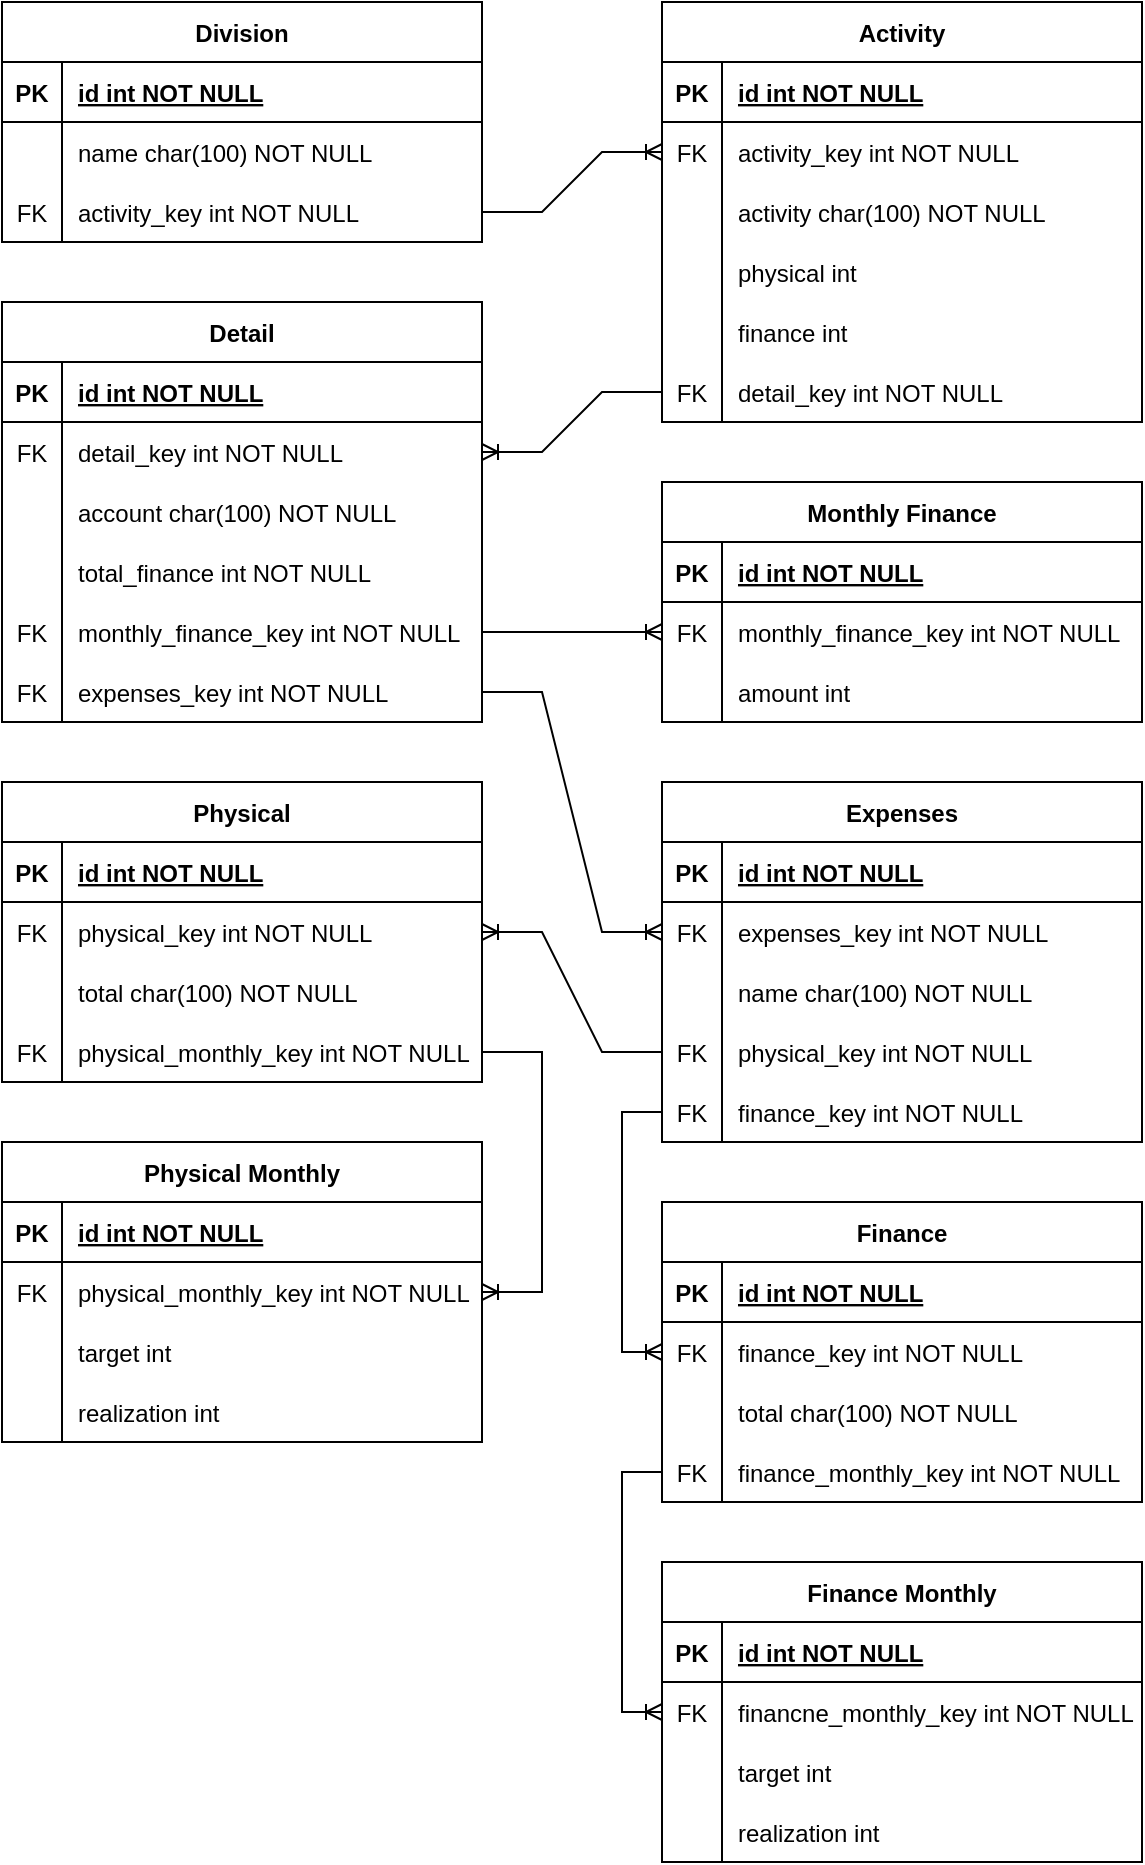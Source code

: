 <mxfile version="17.4.6" type="device"><diagram id="R2lEEEUBdFMjLlhIrx00" name="Page-1"><mxGraphModel dx="1278" dy="579" grid="1" gridSize="10" guides="1" tooltips="1" connect="1" arrows="1" fold="1" page="1" pageScale="1" pageWidth="850" pageHeight="1100" math="0" shadow="0" extFonts="Permanent Marker^https://fonts.googleapis.com/css?family=Permanent+Marker"><root><mxCell id="0"/><mxCell id="1" parent="0"/><mxCell id="C-vyLk0tnHw3VtMMgP7b-23" value="Division" style="shape=table;startSize=30;container=1;collapsible=1;childLayout=tableLayout;fixedRows=1;rowLines=0;fontStyle=1;align=center;resizeLast=1;" parent="1" vertex="1"><mxGeometry x="30" y="30" width="240" height="120" as="geometry"/></mxCell><mxCell id="C-vyLk0tnHw3VtMMgP7b-24" value="" style="shape=partialRectangle;collapsible=0;dropTarget=0;pointerEvents=0;fillColor=none;points=[[0,0.5],[1,0.5]];portConstraint=eastwest;top=0;left=0;right=0;bottom=1;" parent="C-vyLk0tnHw3VtMMgP7b-23" vertex="1"><mxGeometry y="30" width="240" height="30" as="geometry"/></mxCell><mxCell id="C-vyLk0tnHw3VtMMgP7b-25" value="PK" style="shape=partialRectangle;overflow=hidden;connectable=0;fillColor=none;top=0;left=0;bottom=0;right=0;fontStyle=1;" parent="C-vyLk0tnHw3VtMMgP7b-24" vertex="1"><mxGeometry width="30" height="30" as="geometry"><mxRectangle width="30" height="30" as="alternateBounds"/></mxGeometry></mxCell><mxCell id="C-vyLk0tnHw3VtMMgP7b-26" value="id int NOT NULL " style="shape=partialRectangle;overflow=hidden;connectable=0;fillColor=none;top=0;left=0;bottom=0;right=0;align=left;spacingLeft=6;fontStyle=5;" parent="C-vyLk0tnHw3VtMMgP7b-24" vertex="1"><mxGeometry x="30" width="210" height="30" as="geometry"><mxRectangle width="210" height="30" as="alternateBounds"/></mxGeometry></mxCell><mxCell id="C-vyLk0tnHw3VtMMgP7b-27" value="" style="shape=partialRectangle;collapsible=0;dropTarget=0;pointerEvents=0;fillColor=none;points=[[0,0.5],[1,0.5]];portConstraint=eastwest;top=0;left=0;right=0;bottom=0;" parent="C-vyLk0tnHw3VtMMgP7b-23" vertex="1"><mxGeometry y="60" width="240" height="30" as="geometry"/></mxCell><mxCell id="C-vyLk0tnHw3VtMMgP7b-28" value="" style="shape=partialRectangle;overflow=hidden;connectable=0;fillColor=none;top=0;left=0;bottom=0;right=0;" parent="C-vyLk0tnHw3VtMMgP7b-27" vertex="1"><mxGeometry width="30" height="30" as="geometry"><mxRectangle width="30" height="30" as="alternateBounds"/></mxGeometry></mxCell><mxCell id="C-vyLk0tnHw3VtMMgP7b-29" value="name char(100) NOT NULL" style="shape=partialRectangle;overflow=hidden;connectable=0;fillColor=none;top=0;left=0;bottom=0;right=0;align=left;spacingLeft=6;" parent="C-vyLk0tnHw3VtMMgP7b-27" vertex="1"><mxGeometry x="30" width="210" height="30" as="geometry"><mxRectangle width="210" height="30" as="alternateBounds"/></mxGeometry></mxCell><mxCell id="6gtbNbBYNNV3YFf3MEAU-5" value="" style="shape=tableRow;horizontal=0;startSize=0;swimlaneHead=0;swimlaneBody=0;fillColor=none;collapsible=0;dropTarget=0;points=[[0,0.5],[1,0.5]];portConstraint=eastwest;top=0;left=0;right=0;bottom=0;" parent="C-vyLk0tnHw3VtMMgP7b-23" vertex="1"><mxGeometry y="90" width="240" height="30" as="geometry"/></mxCell><mxCell id="6gtbNbBYNNV3YFf3MEAU-6" value="FK" style="shape=partialRectangle;connectable=0;fillColor=none;top=0;left=0;bottom=0;right=0;editable=1;overflow=hidden;" parent="6gtbNbBYNNV3YFf3MEAU-5" vertex="1"><mxGeometry width="30" height="30" as="geometry"><mxRectangle width="30" height="30" as="alternateBounds"/></mxGeometry></mxCell><mxCell id="6gtbNbBYNNV3YFf3MEAU-7" value="activity_key int NOT NULL" style="shape=partialRectangle;connectable=0;fillColor=none;top=0;left=0;bottom=0;right=0;align=left;spacingLeft=6;overflow=hidden;" parent="6gtbNbBYNNV3YFf3MEAU-5" vertex="1"><mxGeometry x="30" width="210" height="30" as="geometry"><mxRectangle width="210" height="30" as="alternateBounds"/></mxGeometry></mxCell><mxCell id="6gtbNbBYNNV3YFf3MEAU-12" value="Activity" style="shape=table;startSize=30;container=1;collapsible=1;childLayout=tableLayout;fixedRows=1;rowLines=0;fontStyle=1;align=center;resizeLast=1;" parent="1" vertex="1"><mxGeometry x="360" y="30" width="240" height="210" as="geometry"/></mxCell><mxCell id="6gtbNbBYNNV3YFf3MEAU-13" value="" style="shape=partialRectangle;collapsible=0;dropTarget=0;pointerEvents=0;fillColor=none;points=[[0,0.5],[1,0.5]];portConstraint=eastwest;top=0;left=0;right=0;bottom=1;" parent="6gtbNbBYNNV3YFf3MEAU-12" vertex="1"><mxGeometry y="30" width="240" height="30" as="geometry"/></mxCell><mxCell id="6gtbNbBYNNV3YFf3MEAU-14" value="PK" style="shape=partialRectangle;overflow=hidden;connectable=0;fillColor=none;top=0;left=0;bottom=0;right=0;fontStyle=1;" parent="6gtbNbBYNNV3YFf3MEAU-13" vertex="1"><mxGeometry width="30" height="30" as="geometry"><mxRectangle width="30" height="30" as="alternateBounds"/></mxGeometry></mxCell><mxCell id="6gtbNbBYNNV3YFf3MEAU-15" value="id int NOT NULL " style="shape=partialRectangle;overflow=hidden;connectable=0;fillColor=none;top=0;left=0;bottom=0;right=0;align=left;spacingLeft=6;fontStyle=5;" parent="6gtbNbBYNNV3YFf3MEAU-13" vertex="1"><mxGeometry x="30" width="210" height="30" as="geometry"><mxRectangle width="210" height="30" as="alternateBounds"/></mxGeometry></mxCell><mxCell id="6gtbNbBYNNV3YFf3MEAU-19" value="" style="shape=tableRow;horizontal=0;startSize=0;swimlaneHead=0;swimlaneBody=0;fillColor=none;collapsible=0;dropTarget=0;points=[[0,0.5],[1,0.5]];portConstraint=eastwest;top=0;left=0;right=0;bottom=0;" parent="6gtbNbBYNNV3YFf3MEAU-12" vertex="1"><mxGeometry y="60" width="240" height="30" as="geometry"/></mxCell><mxCell id="6gtbNbBYNNV3YFf3MEAU-20" value="FK" style="shape=partialRectangle;connectable=0;fillColor=none;top=0;left=0;bottom=0;right=0;editable=1;overflow=hidden;" parent="6gtbNbBYNNV3YFf3MEAU-19" vertex="1"><mxGeometry width="30" height="30" as="geometry"><mxRectangle width="30" height="30" as="alternateBounds"/></mxGeometry></mxCell><mxCell id="6gtbNbBYNNV3YFf3MEAU-21" value="activity_key int NOT NULL" style="shape=partialRectangle;connectable=0;fillColor=none;top=0;left=0;bottom=0;right=0;align=left;spacingLeft=6;overflow=hidden;" parent="6gtbNbBYNNV3YFf3MEAU-19" vertex="1"><mxGeometry x="30" width="210" height="30" as="geometry"><mxRectangle width="210" height="30" as="alternateBounds"/></mxGeometry></mxCell><mxCell id="6gtbNbBYNNV3YFf3MEAU-16" value="" style="shape=partialRectangle;collapsible=0;dropTarget=0;pointerEvents=0;fillColor=none;points=[[0,0.5],[1,0.5]];portConstraint=eastwest;top=0;left=0;right=0;bottom=0;" parent="6gtbNbBYNNV3YFf3MEAU-12" vertex="1"><mxGeometry y="90" width="240" height="30" as="geometry"/></mxCell><mxCell id="6gtbNbBYNNV3YFf3MEAU-17" value="" style="shape=partialRectangle;overflow=hidden;connectable=0;fillColor=none;top=0;left=0;bottom=0;right=0;" parent="6gtbNbBYNNV3YFf3MEAU-16" vertex="1"><mxGeometry width="30" height="30" as="geometry"><mxRectangle width="30" height="30" as="alternateBounds"/></mxGeometry></mxCell><mxCell id="6gtbNbBYNNV3YFf3MEAU-18" value="activity char(100) NOT NULL" style="shape=partialRectangle;overflow=hidden;connectable=0;fillColor=none;top=0;left=0;bottom=0;right=0;align=left;spacingLeft=6;" parent="6gtbNbBYNNV3YFf3MEAU-16" vertex="1"><mxGeometry x="30" width="210" height="30" as="geometry"><mxRectangle width="210" height="30" as="alternateBounds"/></mxGeometry></mxCell><mxCell id="6gtbNbBYNNV3YFf3MEAU-24" value="" style="shape=tableRow;horizontal=0;startSize=0;swimlaneHead=0;swimlaneBody=0;fillColor=none;collapsible=0;dropTarget=0;points=[[0,0.5],[1,0.5]];portConstraint=eastwest;top=0;left=0;right=0;bottom=0;" parent="6gtbNbBYNNV3YFf3MEAU-12" vertex="1"><mxGeometry y="120" width="240" height="30" as="geometry"/></mxCell><mxCell id="6gtbNbBYNNV3YFf3MEAU-25" value="" style="shape=partialRectangle;connectable=0;fillColor=none;top=0;left=0;bottom=0;right=0;editable=1;overflow=hidden;" parent="6gtbNbBYNNV3YFf3MEAU-24" vertex="1"><mxGeometry width="30" height="30" as="geometry"><mxRectangle width="30" height="30" as="alternateBounds"/></mxGeometry></mxCell><mxCell id="6gtbNbBYNNV3YFf3MEAU-26" value="physical int" style="shape=partialRectangle;connectable=0;fillColor=none;top=0;left=0;bottom=0;right=0;align=left;spacingLeft=6;overflow=hidden;" parent="6gtbNbBYNNV3YFf3MEAU-24" vertex="1"><mxGeometry x="30" width="210" height="30" as="geometry"><mxRectangle width="210" height="30" as="alternateBounds"/></mxGeometry></mxCell><mxCell id="6gtbNbBYNNV3YFf3MEAU-27" value="" style="shape=tableRow;horizontal=0;startSize=0;swimlaneHead=0;swimlaneBody=0;fillColor=none;collapsible=0;dropTarget=0;points=[[0,0.5],[1,0.5]];portConstraint=eastwest;top=0;left=0;right=0;bottom=0;" parent="6gtbNbBYNNV3YFf3MEAU-12" vertex="1"><mxGeometry y="150" width="240" height="30" as="geometry"/></mxCell><mxCell id="6gtbNbBYNNV3YFf3MEAU-28" value="" style="shape=partialRectangle;connectable=0;fillColor=none;top=0;left=0;bottom=0;right=0;editable=1;overflow=hidden;" parent="6gtbNbBYNNV3YFf3MEAU-27" vertex="1"><mxGeometry width="30" height="30" as="geometry"><mxRectangle width="30" height="30" as="alternateBounds"/></mxGeometry></mxCell><mxCell id="6gtbNbBYNNV3YFf3MEAU-29" value="finance int" style="shape=partialRectangle;connectable=0;fillColor=none;top=0;left=0;bottom=0;right=0;align=left;spacingLeft=6;overflow=hidden;" parent="6gtbNbBYNNV3YFf3MEAU-27" vertex="1"><mxGeometry x="30" width="210" height="30" as="geometry"><mxRectangle width="210" height="30" as="alternateBounds"/></mxGeometry></mxCell><mxCell id="6gtbNbBYNNV3YFf3MEAU-31" value="" style="shape=tableRow;horizontal=0;startSize=0;swimlaneHead=0;swimlaneBody=0;fillColor=none;collapsible=0;dropTarget=0;points=[[0,0.5],[1,0.5]];portConstraint=eastwest;top=0;left=0;right=0;bottom=0;" parent="6gtbNbBYNNV3YFf3MEAU-12" vertex="1"><mxGeometry y="180" width="240" height="30" as="geometry"/></mxCell><mxCell id="6gtbNbBYNNV3YFf3MEAU-32" value="FK" style="shape=partialRectangle;connectable=0;fillColor=none;top=0;left=0;bottom=0;right=0;editable=1;overflow=hidden;" parent="6gtbNbBYNNV3YFf3MEAU-31" vertex="1"><mxGeometry width="30" height="30" as="geometry"><mxRectangle width="30" height="30" as="alternateBounds"/></mxGeometry></mxCell><mxCell id="6gtbNbBYNNV3YFf3MEAU-33" value="detail_key int NOT NULL" style="shape=partialRectangle;connectable=0;fillColor=none;top=0;left=0;bottom=0;right=0;align=left;spacingLeft=6;overflow=hidden;" parent="6gtbNbBYNNV3YFf3MEAU-31" vertex="1"><mxGeometry x="30" width="210" height="30" as="geometry"><mxRectangle width="210" height="30" as="alternateBounds"/></mxGeometry></mxCell><mxCell id="6gtbNbBYNNV3YFf3MEAU-35" value="" style="edgeStyle=entityRelationEdgeStyle;fontSize=12;html=1;endArrow=ERoneToMany;rounded=0;exitX=1;exitY=0.5;exitDx=0;exitDy=0;entryX=0;entryY=0.5;entryDx=0;entryDy=0;" parent="1" source="6gtbNbBYNNV3YFf3MEAU-5" target="6gtbNbBYNNV3YFf3MEAU-19" edge="1"><mxGeometry width="100" height="100" relative="1" as="geometry"><mxPoint x="230" y="340" as="sourcePoint"/><mxPoint x="330" y="240" as="targetPoint"/></mxGeometry></mxCell><mxCell id="6gtbNbBYNNV3YFf3MEAU-36" value="Detail" style="shape=table;startSize=30;container=1;collapsible=1;childLayout=tableLayout;fixedRows=1;rowLines=0;fontStyle=1;align=center;resizeLast=1;" parent="1" vertex="1"><mxGeometry x="30" y="180" width="240" height="210" as="geometry"/></mxCell><mxCell id="6gtbNbBYNNV3YFf3MEAU-37" value="" style="shape=partialRectangle;collapsible=0;dropTarget=0;pointerEvents=0;fillColor=none;points=[[0,0.5],[1,0.5]];portConstraint=eastwest;top=0;left=0;right=0;bottom=1;" parent="6gtbNbBYNNV3YFf3MEAU-36" vertex="1"><mxGeometry y="30" width="240" height="30" as="geometry"/></mxCell><mxCell id="6gtbNbBYNNV3YFf3MEAU-38" value="PK" style="shape=partialRectangle;overflow=hidden;connectable=0;fillColor=none;top=0;left=0;bottom=0;right=0;fontStyle=1;" parent="6gtbNbBYNNV3YFf3MEAU-37" vertex="1"><mxGeometry width="30" height="30" as="geometry"><mxRectangle width="30" height="30" as="alternateBounds"/></mxGeometry></mxCell><mxCell id="6gtbNbBYNNV3YFf3MEAU-39" value="id int NOT NULL " style="shape=partialRectangle;overflow=hidden;connectable=0;fillColor=none;top=0;left=0;bottom=0;right=0;align=left;spacingLeft=6;fontStyle=5;" parent="6gtbNbBYNNV3YFf3MEAU-37" vertex="1"><mxGeometry x="30" width="210" height="30" as="geometry"><mxRectangle width="210" height="30" as="alternateBounds"/></mxGeometry></mxCell><mxCell id="6gtbNbBYNNV3YFf3MEAU-40" value="" style="shape=tableRow;horizontal=0;startSize=0;swimlaneHead=0;swimlaneBody=0;fillColor=none;collapsible=0;dropTarget=0;points=[[0,0.5],[1,0.5]];portConstraint=eastwest;top=0;left=0;right=0;bottom=0;" parent="6gtbNbBYNNV3YFf3MEAU-36" vertex="1"><mxGeometry y="60" width="240" height="30" as="geometry"/></mxCell><mxCell id="6gtbNbBYNNV3YFf3MEAU-41" value="FK" style="shape=partialRectangle;connectable=0;fillColor=none;top=0;left=0;bottom=0;right=0;editable=1;overflow=hidden;" parent="6gtbNbBYNNV3YFf3MEAU-40" vertex="1"><mxGeometry width="30" height="30" as="geometry"><mxRectangle width="30" height="30" as="alternateBounds"/></mxGeometry></mxCell><mxCell id="6gtbNbBYNNV3YFf3MEAU-42" value="detail_key int NOT NULL" style="shape=partialRectangle;connectable=0;fillColor=none;top=0;left=0;bottom=0;right=0;align=left;spacingLeft=6;overflow=hidden;" parent="6gtbNbBYNNV3YFf3MEAU-40" vertex="1"><mxGeometry x="30" width="210" height="30" as="geometry"><mxRectangle width="210" height="30" as="alternateBounds"/></mxGeometry></mxCell><mxCell id="6gtbNbBYNNV3YFf3MEAU-43" value="" style="shape=partialRectangle;collapsible=0;dropTarget=0;pointerEvents=0;fillColor=none;points=[[0,0.5],[1,0.5]];portConstraint=eastwest;top=0;left=0;right=0;bottom=0;" parent="6gtbNbBYNNV3YFf3MEAU-36" vertex="1"><mxGeometry y="90" width="240" height="30" as="geometry"/></mxCell><mxCell id="6gtbNbBYNNV3YFf3MEAU-44" value="" style="shape=partialRectangle;overflow=hidden;connectable=0;fillColor=none;top=0;left=0;bottom=0;right=0;" parent="6gtbNbBYNNV3YFf3MEAU-43" vertex="1"><mxGeometry width="30" height="30" as="geometry"><mxRectangle width="30" height="30" as="alternateBounds"/></mxGeometry></mxCell><mxCell id="6gtbNbBYNNV3YFf3MEAU-45" value="account char(100) NOT NULL" style="shape=partialRectangle;overflow=hidden;connectable=0;fillColor=none;top=0;left=0;bottom=0;right=0;align=left;spacingLeft=6;" parent="6gtbNbBYNNV3YFf3MEAU-43" vertex="1"><mxGeometry x="30" width="210" height="30" as="geometry"><mxRectangle width="210" height="30" as="alternateBounds"/></mxGeometry></mxCell><mxCell id="6gtbNbBYNNV3YFf3MEAU-46" value="" style="shape=tableRow;horizontal=0;startSize=0;swimlaneHead=0;swimlaneBody=0;fillColor=none;collapsible=0;dropTarget=0;points=[[0,0.5],[1,0.5]];portConstraint=eastwest;top=0;left=0;right=0;bottom=0;" parent="6gtbNbBYNNV3YFf3MEAU-36" vertex="1"><mxGeometry y="120" width="240" height="30" as="geometry"/></mxCell><mxCell id="6gtbNbBYNNV3YFf3MEAU-47" value="" style="shape=partialRectangle;connectable=0;fillColor=none;top=0;left=0;bottom=0;right=0;editable=1;overflow=hidden;" parent="6gtbNbBYNNV3YFf3MEAU-46" vertex="1"><mxGeometry width="30" height="30" as="geometry"><mxRectangle width="30" height="30" as="alternateBounds"/></mxGeometry></mxCell><mxCell id="6gtbNbBYNNV3YFf3MEAU-48" value="total_finance int NOT NULL" style="shape=partialRectangle;connectable=0;fillColor=none;top=0;left=0;bottom=0;right=0;align=left;spacingLeft=6;overflow=hidden;" parent="6gtbNbBYNNV3YFf3MEAU-46" vertex="1"><mxGeometry x="30" width="210" height="30" as="geometry"><mxRectangle width="210" height="30" as="alternateBounds"/></mxGeometry></mxCell><mxCell id="6gtbNbBYNNV3YFf3MEAU-49" value="" style="shape=tableRow;horizontal=0;startSize=0;swimlaneHead=0;swimlaneBody=0;fillColor=none;collapsible=0;dropTarget=0;points=[[0,0.5],[1,0.5]];portConstraint=eastwest;top=0;left=0;right=0;bottom=0;" parent="6gtbNbBYNNV3YFf3MEAU-36" vertex="1"><mxGeometry y="150" width="240" height="30" as="geometry"/></mxCell><mxCell id="6gtbNbBYNNV3YFf3MEAU-50" value="FK" style="shape=partialRectangle;connectable=0;fillColor=none;top=0;left=0;bottom=0;right=0;editable=1;overflow=hidden;" parent="6gtbNbBYNNV3YFf3MEAU-49" vertex="1"><mxGeometry width="30" height="30" as="geometry"><mxRectangle width="30" height="30" as="alternateBounds"/></mxGeometry></mxCell><mxCell id="6gtbNbBYNNV3YFf3MEAU-51" value="monthly_finance_key int NOT NULL" style="shape=partialRectangle;connectable=0;fillColor=none;top=0;left=0;bottom=0;right=0;align=left;spacingLeft=6;overflow=hidden;" parent="6gtbNbBYNNV3YFf3MEAU-49" vertex="1"><mxGeometry x="30" width="210" height="30" as="geometry"><mxRectangle width="210" height="30" as="alternateBounds"/></mxGeometry></mxCell><mxCell id="6gtbNbBYNNV3YFf3MEAU-52" value="" style="shape=tableRow;horizontal=0;startSize=0;swimlaneHead=0;swimlaneBody=0;fillColor=none;collapsible=0;dropTarget=0;points=[[0,0.5],[1,0.5]];portConstraint=eastwest;top=0;left=0;right=0;bottom=0;" parent="6gtbNbBYNNV3YFf3MEAU-36" vertex="1"><mxGeometry y="180" width="240" height="30" as="geometry"/></mxCell><mxCell id="6gtbNbBYNNV3YFf3MEAU-53" value="FK" style="shape=partialRectangle;connectable=0;fillColor=none;top=0;left=0;bottom=0;right=0;editable=1;overflow=hidden;" parent="6gtbNbBYNNV3YFf3MEAU-52" vertex="1"><mxGeometry width="30" height="30" as="geometry"><mxRectangle width="30" height="30" as="alternateBounds"/></mxGeometry></mxCell><mxCell id="6gtbNbBYNNV3YFf3MEAU-54" value="expenses_key int NOT NULL" style="shape=partialRectangle;connectable=0;fillColor=none;top=0;left=0;bottom=0;right=0;align=left;spacingLeft=6;overflow=hidden;" parent="6gtbNbBYNNV3YFf3MEAU-52" vertex="1"><mxGeometry x="30" width="210" height="30" as="geometry"><mxRectangle width="210" height="30" as="alternateBounds"/></mxGeometry></mxCell><mxCell id="6gtbNbBYNNV3YFf3MEAU-56" value="" style="edgeStyle=entityRelationEdgeStyle;fontSize=12;html=1;endArrow=ERoneToMany;rounded=0;exitX=0;exitY=0.5;exitDx=0;exitDy=0;entryX=1;entryY=0.5;entryDx=0;entryDy=0;" parent="1" source="6gtbNbBYNNV3YFf3MEAU-31" target="6gtbNbBYNNV3YFf3MEAU-40" edge="1"><mxGeometry width="100" height="100" relative="1" as="geometry"><mxPoint x="400" y="410" as="sourcePoint"/><mxPoint x="500" y="310" as="targetPoint"/></mxGeometry></mxCell><mxCell id="6gtbNbBYNNV3YFf3MEAU-76" value="Monthly Finance" style="shape=table;startSize=30;container=1;collapsible=1;childLayout=tableLayout;fixedRows=1;rowLines=0;fontStyle=1;align=center;resizeLast=1;" parent="1" vertex="1"><mxGeometry x="360" y="270" width="240" height="120" as="geometry"/></mxCell><mxCell id="6gtbNbBYNNV3YFf3MEAU-77" value="" style="shape=partialRectangle;collapsible=0;dropTarget=0;pointerEvents=0;fillColor=none;points=[[0,0.5],[1,0.5]];portConstraint=eastwest;top=0;left=0;right=0;bottom=1;" parent="6gtbNbBYNNV3YFf3MEAU-76" vertex="1"><mxGeometry y="30" width="240" height="30" as="geometry"/></mxCell><mxCell id="6gtbNbBYNNV3YFf3MEAU-78" value="PK" style="shape=partialRectangle;overflow=hidden;connectable=0;fillColor=none;top=0;left=0;bottom=0;right=0;fontStyle=1;" parent="6gtbNbBYNNV3YFf3MEAU-77" vertex="1"><mxGeometry width="30" height="30" as="geometry"><mxRectangle width="30" height="30" as="alternateBounds"/></mxGeometry></mxCell><mxCell id="6gtbNbBYNNV3YFf3MEAU-79" value="id int NOT NULL " style="shape=partialRectangle;overflow=hidden;connectable=0;fillColor=none;top=0;left=0;bottom=0;right=0;align=left;spacingLeft=6;fontStyle=5;" parent="6gtbNbBYNNV3YFf3MEAU-77" vertex="1"><mxGeometry x="30" width="210" height="30" as="geometry"><mxRectangle width="210" height="30" as="alternateBounds"/></mxGeometry></mxCell><mxCell id="6gtbNbBYNNV3YFf3MEAU-83" value="" style="shape=tableRow;horizontal=0;startSize=0;swimlaneHead=0;swimlaneBody=0;fillColor=none;collapsible=0;dropTarget=0;points=[[0,0.5],[1,0.5]];portConstraint=eastwest;top=0;left=0;right=0;bottom=0;" parent="6gtbNbBYNNV3YFf3MEAU-76" vertex="1"><mxGeometry y="60" width="240" height="30" as="geometry"/></mxCell><mxCell id="6gtbNbBYNNV3YFf3MEAU-84" value="FK" style="shape=partialRectangle;connectable=0;fillColor=none;top=0;left=0;bottom=0;right=0;editable=1;overflow=hidden;" parent="6gtbNbBYNNV3YFf3MEAU-83" vertex="1"><mxGeometry width="30" height="30" as="geometry"><mxRectangle width="30" height="30" as="alternateBounds"/></mxGeometry></mxCell><mxCell id="6gtbNbBYNNV3YFf3MEAU-85" value="monthly_finance_key int NOT NULL" style="shape=partialRectangle;connectable=0;fillColor=none;top=0;left=0;bottom=0;right=0;align=left;spacingLeft=6;overflow=hidden;" parent="6gtbNbBYNNV3YFf3MEAU-83" vertex="1"><mxGeometry x="30" width="210" height="30" as="geometry"><mxRectangle width="210" height="30" as="alternateBounds"/></mxGeometry></mxCell><mxCell id="6gtbNbBYNNV3YFf3MEAU-80" value="" style="shape=partialRectangle;collapsible=0;dropTarget=0;pointerEvents=0;fillColor=none;points=[[0,0.5],[1,0.5]];portConstraint=eastwest;top=0;left=0;right=0;bottom=0;" parent="6gtbNbBYNNV3YFf3MEAU-76" vertex="1"><mxGeometry y="90" width="240" height="30" as="geometry"/></mxCell><mxCell id="6gtbNbBYNNV3YFf3MEAU-81" value="" style="shape=partialRectangle;overflow=hidden;connectable=0;fillColor=none;top=0;left=0;bottom=0;right=0;" parent="6gtbNbBYNNV3YFf3MEAU-80" vertex="1"><mxGeometry width="30" height="30" as="geometry"><mxRectangle width="30" height="30" as="alternateBounds"/></mxGeometry></mxCell><mxCell id="6gtbNbBYNNV3YFf3MEAU-82" value="amount int" style="shape=partialRectangle;overflow=hidden;connectable=0;fillColor=none;top=0;left=0;bottom=0;right=0;align=left;spacingLeft=6;" parent="6gtbNbBYNNV3YFf3MEAU-80" vertex="1"><mxGeometry x="30" width="210" height="30" as="geometry"><mxRectangle width="210" height="30" as="alternateBounds"/></mxGeometry></mxCell><mxCell id="6gtbNbBYNNV3YFf3MEAU-87" value="" style="edgeStyle=entityRelationEdgeStyle;fontSize=12;html=1;endArrow=ERoneToMany;rounded=0;exitX=1;exitY=0.5;exitDx=0;exitDy=0;entryX=0;entryY=0.5;entryDx=0;entryDy=0;" parent="1" source="6gtbNbBYNNV3YFf3MEAU-49" target="6gtbNbBYNNV3YFf3MEAU-83" edge="1"><mxGeometry width="100" height="100" relative="1" as="geometry"><mxPoint x="270" y="530" as="sourcePoint"/><mxPoint x="370" y="430" as="targetPoint"/></mxGeometry></mxCell><mxCell id="6gtbNbBYNNV3YFf3MEAU-88" value="Expenses" style="shape=table;startSize=30;container=1;collapsible=1;childLayout=tableLayout;fixedRows=1;rowLines=0;fontStyle=1;align=center;resizeLast=1;" parent="1" vertex="1"><mxGeometry x="360" y="420" width="240" height="180" as="geometry"/></mxCell><mxCell id="6gtbNbBYNNV3YFf3MEAU-89" value="" style="shape=partialRectangle;collapsible=0;dropTarget=0;pointerEvents=0;fillColor=none;points=[[0,0.5],[1,0.5]];portConstraint=eastwest;top=0;left=0;right=0;bottom=1;" parent="6gtbNbBYNNV3YFf3MEAU-88" vertex="1"><mxGeometry y="30" width="240" height="30" as="geometry"/></mxCell><mxCell id="6gtbNbBYNNV3YFf3MEAU-90" value="PK" style="shape=partialRectangle;overflow=hidden;connectable=0;fillColor=none;top=0;left=0;bottom=0;right=0;fontStyle=1;" parent="6gtbNbBYNNV3YFf3MEAU-89" vertex="1"><mxGeometry width="30" height="30" as="geometry"><mxRectangle width="30" height="30" as="alternateBounds"/></mxGeometry></mxCell><mxCell id="6gtbNbBYNNV3YFf3MEAU-91" value="id int NOT NULL " style="shape=partialRectangle;overflow=hidden;connectable=0;fillColor=none;top=0;left=0;bottom=0;right=0;align=left;spacingLeft=6;fontStyle=5;" parent="6gtbNbBYNNV3YFf3MEAU-89" vertex="1"><mxGeometry x="30" width="210" height="30" as="geometry"><mxRectangle width="210" height="30" as="alternateBounds"/></mxGeometry></mxCell><mxCell id="6gtbNbBYNNV3YFf3MEAU-92" value="" style="shape=tableRow;horizontal=0;startSize=0;swimlaneHead=0;swimlaneBody=0;fillColor=none;collapsible=0;dropTarget=0;points=[[0,0.5],[1,0.5]];portConstraint=eastwest;top=0;left=0;right=0;bottom=0;" parent="6gtbNbBYNNV3YFf3MEAU-88" vertex="1"><mxGeometry y="60" width="240" height="30" as="geometry"/></mxCell><mxCell id="6gtbNbBYNNV3YFf3MEAU-93" value="FK" style="shape=partialRectangle;connectable=0;fillColor=none;top=0;left=0;bottom=0;right=0;editable=1;overflow=hidden;" parent="6gtbNbBYNNV3YFf3MEAU-92" vertex="1"><mxGeometry width="30" height="30" as="geometry"><mxRectangle width="30" height="30" as="alternateBounds"/></mxGeometry></mxCell><mxCell id="6gtbNbBYNNV3YFf3MEAU-94" value="expenses_key int NOT NULL" style="shape=partialRectangle;connectable=0;fillColor=none;top=0;left=0;bottom=0;right=0;align=left;spacingLeft=6;overflow=hidden;" parent="6gtbNbBYNNV3YFf3MEAU-92" vertex="1"><mxGeometry x="30" width="210" height="30" as="geometry"><mxRectangle width="210" height="30" as="alternateBounds"/></mxGeometry></mxCell><mxCell id="6gtbNbBYNNV3YFf3MEAU-95" value="" style="shape=partialRectangle;collapsible=0;dropTarget=0;pointerEvents=0;fillColor=none;points=[[0,0.5],[1,0.5]];portConstraint=eastwest;top=0;left=0;right=0;bottom=0;" parent="6gtbNbBYNNV3YFf3MEAU-88" vertex="1"><mxGeometry y="90" width="240" height="30" as="geometry"/></mxCell><mxCell id="6gtbNbBYNNV3YFf3MEAU-96" value="" style="shape=partialRectangle;overflow=hidden;connectable=0;fillColor=none;top=0;left=0;bottom=0;right=0;" parent="6gtbNbBYNNV3YFf3MEAU-95" vertex="1"><mxGeometry width="30" height="30" as="geometry"><mxRectangle width="30" height="30" as="alternateBounds"/></mxGeometry></mxCell><mxCell id="6gtbNbBYNNV3YFf3MEAU-97" value="name char(100) NOT NULL" style="shape=partialRectangle;overflow=hidden;connectable=0;fillColor=none;top=0;left=0;bottom=0;right=0;align=left;spacingLeft=6;" parent="6gtbNbBYNNV3YFf3MEAU-95" vertex="1"><mxGeometry x="30" width="210" height="30" as="geometry"><mxRectangle width="210" height="30" as="alternateBounds"/></mxGeometry></mxCell><mxCell id="6gtbNbBYNNV3YFf3MEAU-104" value="" style="shape=tableRow;horizontal=0;startSize=0;swimlaneHead=0;swimlaneBody=0;fillColor=none;collapsible=0;dropTarget=0;points=[[0,0.5],[1,0.5]];portConstraint=eastwest;top=0;left=0;right=0;bottom=0;" parent="6gtbNbBYNNV3YFf3MEAU-88" vertex="1"><mxGeometry y="120" width="240" height="30" as="geometry"/></mxCell><mxCell id="6gtbNbBYNNV3YFf3MEAU-105" value="FK" style="shape=partialRectangle;connectable=0;fillColor=none;top=0;left=0;bottom=0;right=0;editable=1;overflow=hidden;" parent="6gtbNbBYNNV3YFf3MEAU-104" vertex="1"><mxGeometry width="30" height="30" as="geometry"><mxRectangle width="30" height="30" as="alternateBounds"/></mxGeometry></mxCell><mxCell id="6gtbNbBYNNV3YFf3MEAU-106" value="physical_key int NOT NULL" style="shape=partialRectangle;connectable=0;fillColor=none;top=0;left=0;bottom=0;right=0;align=left;spacingLeft=6;overflow=hidden;" parent="6gtbNbBYNNV3YFf3MEAU-104" vertex="1"><mxGeometry x="30" width="210" height="30" as="geometry"><mxRectangle width="210" height="30" as="alternateBounds"/></mxGeometry></mxCell><mxCell id="6gtbNbBYNNV3YFf3MEAU-109" value="" style="shape=tableRow;horizontal=0;startSize=0;swimlaneHead=0;swimlaneBody=0;fillColor=none;collapsible=0;dropTarget=0;points=[[0,0.5],[1,0.5]];portConstraint=eastwest;top=0;left=0;right=0;bottom=0;" parent="6gtbNbBYNNV3YFf3MEAU-88" vertex="1"><mxGeometry y="150" width="240" height="30" as="geometry"/></mxCell><mxCell id="6gtbNbBYNNV3YFf3MEAU-110" value="FK" style="shape=partialRectangle;connectable=0;fillColor=none;top=0;left=0;bottom=0;right=0;editable=1;overflow=hidden;" parent="6gtbNbBYNNV3YFf3MEAU-109" vertex="1"><mxGeometry width="30" height="30" as="geometry"><mxRectangle width="30" height="30" as="alternateBounds"/></mxGeometry></mxCell><mxCell id="6gtbNbBYNNV3YFf3MEAU-111" value="finance_key int NOT NULL" style="shape=partialRectangle;connectable=0;fillColor=none;top=0;left=0;bottom=0;right=0;align=left;spacingLeft=6;overflow=hidden;" parent="6gtbNbBYNNV3YFf3MEAU-109" vertex="1"><mxGeometry x="30" width="210" height="30" as="geometry"><mxRectangle width="210" height="30" as="alternateBounds"/></mxGeometry></mxCell><mxCell id="6gtbNbBYNNV3YFf3MEAU-108" value="" style="edgeStyle=entityRelationEdgeStyle;fontSize=12;html=1;endArrow=ERoneToMany;rounded=0;exitX=1;exitY=0.5;exitDx=0;exitDy=0;entryX=0;entryY=0.5;entryDx=0;entryDy=0;" parent="1" source="6gtbNbBYNNV3YFf3MEAU-52" target="6gtbNbBYNNV3YFf3MEAU-92" edge="1"><mxGeometry width="100" height="100" relative="1" as="geometry"><mxPoint x="190" y="600" as="sourcePoint"/><mxPoint x="290" y="500" as="targetPoint"/></mxGeometry></mxCell><mxCell id="6gtbNbBYNNV3YFf3MEAU-112" value="Physical" style="shape=table;startSize=30;container=1;collapsible=1;childLayout=tableLayout;fixedRows=1;rowLines=0;fontStyle=1;align=center;resizeLast=1;" parent="1" vertex="1"><mxGeometry x="30" y="420" width="240" height="150" as="geometry"/></mxCell><mxCell id="6gtbNbBYNNV3YFf3MEAU-113" value="" style="shape=partialRectangle;collapsible=0;dropTarget=0;pointerEvents=0;fillColor=none;points=[[0,0.5],[1,0.5]];portConstraint=eastwest;top=0;left=0;right=0;bottom=1;" parent="6gtbNbBYNNV3YFf3MEAU-112" vertex="1"><mxGeometry y="30" width="240" height="30" as="geometry"/></mxCell><mxCell id="6gtbNbBYNNV3YFf3MEAU-114" value="PK" style="shape=partialRectangle;overflow=hidden;connectable=0;fillColor=none;top=0;left=0;bottom=0;right=0;fontStyle=1;" parent="6gtbNbBYNNV3YFf3MEAU-113" vertex="1"><mxGeometry width="30" height="30" as="geometry"><mxRectangle width="30" height="30" as="alternateBounds"/></mxGeometry></mxCell><mxCell id="6gtbNbBYNNV3YFf3MEAU-115" value="id int NOT NULL " style="shape=partialRectangle;overflow=hidden;connectable=0;fillColor=none;top=0;left=0;bottom=0;right=0;align=left;spacingLeft=6;fontStyle=5;" parent="6gtbNbBYNNV3YFf3MEAU-113" vertex="1"><mxGeometry x="30" width="210" height="30" as="geometry"><mxRectangle width="210" height="30" as="alternateBounds"/></mxGeometry></mxCell><mxCell id="6gtbNbBYNNV3YFf3MEAU-116" value="" style="shape=tableRow;horizontal=0;startSize=0;swimlaneHead=0;swimlaneBody=0;fillColor=none;collapsible=0;dropTarget=0;points=[[0,0.5],[1,0.5]];portConstraint=eastwest;top=0;left=0;right=0;bottom=0;" parent="6gtbNbBYNNV3YFf3MEAU-112" vertex="1"><mxGeometry y="60" width="240" height="30" as="geometry"/></mxCell><mxCell id="6gtbNbBYNNV3YFf3MEAU-117" value="FK" style="shape=partialRectangle;connectable=0;fillColor=none;top=0;left=0;bottom=0;right=0;editable=1;overflow=hidden;" parent="6gtbNbBYNNV3YFf3MEAU-116" vertex="1"><mxGeometry width="30" height="30" as="geometry"><mxRectangle width="30" height="30" as="alternateBounds"/></mxGeometry></mxCell><mxCell id="6gtbNbBYNNV3YFf3MEAU-118" value="physical_key int NOT NULL" style="shape=partialRectangle;connectable=0;fillColor=none;top=0;left=0;bottom=0;right=0;align=left;spacingLeft=6;overflow=hidden;" parent="6gtbNbBYNNV3YFf3MEAU-116" vertex="1"><mxGeometry x="30" width="210" height="30" as="geometry"><mxRectangle width="210" height="30" as="alternateBounds"/></mxGeometry></mxCell><mxCell id="6gtbNbBYNNV3YFf3MEAU-119" value="" style="shape=partialRectangle;collapsible=0;dropTarget=0;pointerEvents=0;fillColor=none;points=[[0,0.5],[1,0.5]];portConstraint=eastwest;top=0;left=0;right=0;bottom=0;" parent="6gtbNbBYNNV3YFf3MEAU-112" vertex="1"><mxGeometry y="90" width="240" height="30" as="geometry"/></mxCell><mxCell id="6gtbNbBYNNV3YFf3MEAU-120" value="" style="shape=partialRectangle;overflow=hidden;connectable=0;fillColor=none;top=0;left=0;bottom=0;right=0;" parent="6gtbNbBYNNV3YFf3MEAU-119" vertex="1"><mxGeometry width="30" height="30" as="geometry"><mxRectangle width="30" height="30" as="alternateBounds"/></mxGeometry></mxCell><mxCell id="6gtbNbBYNNV3YFf3MEAU-121" value="total char(100) NOT NULL" style="shape=partialRectangle;overflow=hidden;connectable=0;fillColor=none;top=0;left=0;bottom=0;right=0;align=left;spacingLeft=6;" parent="6gtbNbBYNNV3YFf3MEAU-119" vertex="1"><mxGeometry x="30" width="210" height="30" as="geometry"><mxRectangle width="210" height="30" as="alternateBounds"/></mxGeometry></mxCell><mxCell id="6gtbNbBYNNV3YFf3MEAU-125" value="" style="shape=tableRow;horizontal=0;startSize=0;swimlaneHead=0;swimlaneBody=0;fillColor=none;collapsible=0;dropTarget=0;points=[[0,0.5],[1,0.5]];portConstraint=eastwest;top=0;left=0;right=0;bottom=0;" parent="6gtbNbBYNNV3YFf3MEAU-112" vertex="1"><mxGeometry y="120" width="240" height="30" as="geometry"/></mxCell><mxCell id="6gtbNbBYNNV3YFf3MEAU-126" value="FK" style="shape=partialRectangle;connectable=0;fillColor=none;top=0;left=0;bottom=0;right=0;editable=1;overflow=hidden;" parent="6gtbNbBYNNV3YFf3MEAU-125" vertex="1"><mxGeometry width="30" height="30" as="geometry"><mxRectangle width="30" height="30" as="alternateBounds"/></mxGeometry></mxCell><mxCell id="6gtbNbBYNNV3YFf3MEAU-127" value="physical_monthly_key int NOT NULL" style="shape=partialRectangle;connectable=0;fillColor=none;top=0;left=0;bottom=0;right=0;align=left;spacingLeft=6;overflow=hidden;" parent="6gtbNbBYNNV3YFf3MEAU-125" vertex="1"><mxGeometry x="30" width="210" height="30" as="geometry"><mxRectangle width="210" height="30" as="alternateBounds"/></mxGeometry></mxCell><mxCell id="6gtbNbBYNNV3YFf3MEAU-123" value="" style="edgeStyle=entityRelationEdgeStyle;fontSize=12;html=1;endArrow=ERoneToMany;rounded=0;exitX=0;exitY=0.5;exitDx=0;exitDy=0;entryX=1;entryY=0.5;entryDx=0;entryDy=0;" parent="1" source="6gtbNbBYNNV3YFf3MEAU-104" target="6gtbNbBYNNV3YFf3MEAU-116" edge="1"><mxGeometry width="100" height="100" relative="1" as="geometry"><mxPoint x="210" y="740" as="sourcePoint"/><mxPoint x="310" y="640" as="targetPoint"/></mxGeometry></mxCell><mxCell id="6gtbNbBYNNV3YFf3MEAU-128" value="Physical Monthly" style="shape=table;startSize=30;container=1;collapsible=1;childLayout=tableLayout;fixedRows=1;rowLines=0;fontStyle=1;align=center;resizeLast=1;" parent="1" vertex="1"><mxGeometry x="30" y="600" width="240" height="150" as="geometry"/></mxCell><mxCell id="6gtbNbBYNNV3YFf3MEAU-129" value="" style="shape=partialRectangle;collapsible=0;dropTarget=0;pointerEvents=0;fillColor=none;points=[[0,0.5],[1,0.5]];portConstraint=eastwest;top=0;left=0;right=0;bottom=1;" parent="6gtbNbBYNNV3YFf3MEAU-128" vertex="1"><mxGeometry y="30" width="240" height="30" as="geometry"/></mxCell><mxCell id="6gtbNbBYNNV3YFf3MEAU-130" value="PK" style="shape=partialRectangle;overflow=hidden;connectable=0;fillColor=none;top=0;left=0;bottom=0;right=0;fontStyle=1;" parent="6gtbNbBYNNV3YFf3MEAU-129" vertex="1"><mxGeometry width="30" height="30" as="geometry"><mxRectangle width="30" height="30" as="alternateBounds"/></mxGeometry></mxCell><mxCell id="6gtbNbBYNNV3YFf3MEAU-131" value="id int NOT NULL " style="shape=partialRectangle;overflow=hidden;connectable=0;fillColor=none;top=0;left=0;bottom=0;right=0;align=left;spacingLeft=6;fontStyle=5;" parent="6gtbNbBYNNV3YFf3MEAU-129" vertex="1"><mxGeometry x="30" width="210" height="30" as="geometry"><mxRectangle width="210" height="30" as="alternateBounds"/></mxGeometry></mxCell><mxCell id="6gtbNbBYNNV3YFf3MEAU-132" value="" style="shape=tableRow;horizontal=0;startSize=0;swimlaneHead=0;swimlaneBody=0;fillColor=none;collapsible=0;dropTarget=0;points=[[0,0.5],[1,0.5]];portConstraint=eastwest;top=0;left=0;right=0;bottom=0;" parent="6gtbNbBYNNV3YFf3MEAU-128" vertex="1"><mxGeometry y="60" width="240" height="30" as="geometry"/></mxCell><mxCell id="6gtbNbBYNNV3YFf3MEAU-133" value="FK" style="shape=partialRectangle;connectable=0;fillColor=none;top=0;left=0;bottom=0;right=0;editable=1;overflow=hidden;" parent="6gtbNbBYNNV3YFf3MEAU-132" vertex="1"><mxGeometry width="30" height="30" as="geometry"><mxRectangle width="30" height="30" as="alternateBounds"/></mxGeometry></mxCell><mxCell id="6gtbNbBYNNV3YFf3MEAU-134" value="physical_monthly_key int NOT NULL" style="shape=partialRectangle;connectable=0;fillColor=none;top=0;left=0;bottom=0;right=0;align=left;spacingLeft=6;overflow=hidden;" parent="6gtbNbBYNNV3YFf3MEAU-132" vertex="1"><mxGeometry x="30" width="210" height="30" as="geometry"><mxRectangle width="210" height="30" as="alternateBounds"/></mxGeometry></mxCell><mxCell id="6gtbNbBYNNV3YFf3MEAU-135" value="" style="shape=partialRectangle;collapsible=0;dropTarget=0;pointerEvents=0;fillColor=none;points=[[0,0.5],[1,0.5]];portConstraint=eastwest;top=0;left=0;right=0;bottom=0;" parent="6gtbNbBYNNV3YFf3MEAU-128" vertex="1"><mxGeometry y="90" width="240" height="30" as="geometry"/></mxCell><mxCell id="6gtbNbBYNNV3YFf3MEAU-136" value="" style="shape=partialRectangle;overflow=hidden;connectable=0;fillColor=none;top=0;left=0;bottom=0;right=0;" parent="6gtbNbBYNNV3YFf3MEAU-135" vertex="1"><mxGeometry width="30" height="30" as="geometry"><mxRectangle width="30" height="30" as="alternateBounds"/></mxGeometry></mxCell><mxCell id="6gtbNbBYNNV3YFf3MEAU-137" value="target int" style="shape=partialRectangle;overflow=hidden;connectable=0;fillColor=none;top=0;left=0;bottom=0;right=0;align=left;spacingLeft=6;" parent="6gtbNbBYNNV3YFf3MEAU-135" vertex="1"><mxGeometry x="30" width="210" height="30" as="geometry"><mxRectangle width="210" height="30" as="alternateBounds"/></mxGeometry></mxCell><mxCell id="6gtbNbBYNNV3YFf3MEAU-140" value="" style="shape=tableRow;horizontal=0;startSize=0;swimlaneHead=0;swimlaneBody=0;fillColor=none;collapsible=0;dropTarget=0;points=[[0,0.5],[1,0.5]];portConstraint=eastwest;top=0;left=0;right=0;bottom=0;" parent="6gtbNbBYNNV3YFf3MEAU-128" vertex="1"><mxGeometry y="120" width="240" height="30" as="geometry"/></mxCell><mxCell id="6gtbNbBYNNV3YFf3MEAU-141" value="" style="shape=partialRectangle;connectable=0;fillColor=none;top=0;left=0;bottom=0;right=0;editable=1;overflow=hidden;" parent="6gtbNbBYNNV3YFf3MEAU-140" vertex="1"><mxGeometry width="30" height="30" as="geometry"><mxRectangle width="30" height="30" as="alternateBounds"/></mxGeometry></mxCell><mxCell id="6gtbNbBYNNV3YFf3MEAU-142" value="realization int" style="shape=partialRectangle;connectable=0;fillColor=none;top=0;left=0;bottom=0;right=0;align=left;spacingLeft=6;overflow=hidden;" parent="6gtbNbBYNNV3YFf3MEAU-140" vertex="1"><mxGeometry x="30" width="210" height="30" as="geometry"><mxRectangle width="210" height="30" as="alternateBounds"/></mxGeometry></mxCell><mxCell id="6gtbNbBYNNV3YFf3MEAU-139" value="" style="edgeStyle=entityRelationEdgeStyle;fontSize=12;html=1;endArrow=ERoneToMany;rounded=0;exitX=1;exitY=0.5;exitDx=0;exitDy=0;entryX=1;entryY=0.5;entryDx=0;entryDy=0;" parent="1" source="6gtbNbBYNNV3YFf3MEAU-125" target="6gtbNbBYNNV3YFf3MEAU-132" edge="1"><mxGeometry width="100" height="100" relative="1" as="geometry"><mxPoint x="200" y="900" as="sourcePoint"/><mxPoint x="300" y="800" as="targetPoint"/></mxGeometry></mxCell><mxCell id="6gtbNbBYNNV3YFf3MEAU-143" value="Finance" style="shape=table;startSize=30;container=1;collapsible=1;childLayout=tableLayout;fixedRows=1;rowLines=0;fontStyle=1;align=center;resizeLast=1;" parent="1" vertex="1"><mxGeometry x="360" y="630" width="240" height="150" as="geometry"/></mxCell><mxCell id="6gtbNbBYNNV3YFf3MEAU-144" value="" style="shape=partialRectangle;collapsible=0;dropTarget=0;pointerEvents=0;fillColor=none;points=[[0,0.5],[1,0.5]];portConstraint=eastwest;top=0;left=0;right=0;bottom=1;" parent="6gtbNbBYNNV3YFf3MEAU-143" vertex="1"><mxGeometry y="30" width="240" height="30" as="geometry"/></mxCell><mxCell id="6gtbNbBYNNV3YFf3MEAU-145" value="PK" style="shape=partialRectangle;overflow=hidden;connectable=0;fillColor=none;top=0;left=0;bottom=0;right=0;fontStyle=1;" parent="6gtbNbBYNNV3YFf3MEAU-144" vertex="1"><mxGeometry width="30" height="30" as="geometry"><mxRectangle width="30" height="30" as="alternateBounds"/></mxGeometry></mxCell><mxCell id="6gtbNbBYNNV3YFf3MEAU-146" value="id int NOT NULL " style="shape=partialRectangle;overflow=hidden;connectable=0;fillColor=none;top=0;left=0;bottom=0;right=0;align=left;spacingLeft=6;fontStyle=5;" parent="6gtbNbBYNNV3YFf3MEAU-144" vertex="1"><mxGeometry x="30" width="210" height="30" as="geometry"><mxRectangle width="210" height="30" as="alternateBounds"/></mxGeometry></mxCell><mxCell id="6gtbNbBYNNV3YFf3MEAU-147" value="" style="shape=tableRow;horizontal=0;startSize=0;swimlaneHead=0;swimlaneBody=0;fillColor=none;collapsible=0;dropTarget=0;points=[[0,0.5],[1,0.5]];portConstraint=eastwest;top=0;left=0;right=0;bottom=0;" parent="6gtbNbBYNNV3YFf3MEAU-143" vertex="1"><mxGeometry y="60" width="240" height="30" as="geometry"/></mxCell><mxCell id="6gtbNbBYNNV3YFf3MEAU-148" value="FK" style="shape=partialRectangle;connectable=0;fillColor=none;top=0;left=0;bottom=0;right=0;editable=1;overflow=hidden;" parent="6gtbNbBYNNV3YFf3MEAU-147" vertex="1"><mxGeometry width="30" height="30" as="geometry"><mxRectangle width="30" height="30" as="alternateBounds"/></mxGeometry></mxCell><mxCell id="6gtbNbBYNNV3YFf3MEAU-149" value="finance_key int NOT NULL" style="shape=partialRectangle;connectable=0;fillColor=none;top=0;left=0;bottom=0;right=0;align=left;spacingLeft=6;overflow=hidden;" parent="6gtbNbBYNNV3YFf3MEAU-147" vertex="1"><mxGeometry x="30" width="210" height="30" as="geometry"><mxRectangle width="210" height="30" as="alternateBounds"/></mxGeometry></mxCell><mxCell id="6gtbNbBYNNV3YFf3MEAU-150" value="" style="shape=partialRectangle;collapsible=0;dropTarget=0;pointerEvents=0;fillColor=none;points=[[0,0.5],[1,0.5]];portConstraint=eastwest;top=0;left=0;right=0;bottom=0;" parent="6gtbNbBYNNV3YFf3MEAU-143" vertex="1"><mxGeometry y="90" width="240" height="30" as="geometry"/></mxCell><mxCell id="6gtbNbBYNNV3YFf3MEAU-151" value="" style="shape=partialRectangle;overflow=hidden;connectable=0;fillColor=none;top=0;left=0;bottom=0;right=0;" parent="6gtbNbBYNNV3YFf3MEAU-150" vertex="1"><mxGeometry width="30" height="30" as="geometry"><mxRectangle width="30" height="30" as="alternateBounds"/></mxGeometry></mxCell><mxCell id="6gtbNbBYNNV3YFf3MEAU-152" value="total char(100) NOT NULL" style="shape=partialRectangle;overflow=hidden;connectable=0;fillColor=none;top=0;left=0;bottom=0;right=0;align=left;spacingLeft=6;" parent="6gtbNbBYNNV3YFf3MEAU-150" vertex="1"><mxGeometry x="30" width="210" height="30" as="geometry"><mxRectangle width="210" height="30" as="alternateBounds"/></mxGeometry></mxCell><mxCell id="6gtbNbBYNNV3YFf3MEAU-153" value="" style="shape=tableRow;horizontal=0;startSize=0;swimlaneHead=0;swimlaneBody=0;fillColor=none;collapsible=0;dropTarget=0;points=[[0,0.5],[1,0.5]];portConstraint=eastwest;top=0;left=0;right=0;bottom=0;" parent="6gtbNbBYNNV3YFf3MEAU-143" vertex="1"><mxGeometry y="120" width="240" height="30" as="geometry"/></mxCell><mxCell id="6gtbNbBYNNV3YFf3MEAU-154" value="FK" style="shape=partialRectangle;connectable=0;fillColor=none;top=0;left=0;bottom=0;right=0;editable=1;overflow=hidden;" parent="6gtbNbBYNNV3YFf3MEAU-153" vertex="1"><mxGeometry width="30" height="30" as="geometry"><mxRectangle width="30" height="30" as="alternateBounds"/></mxGeometry></mxCell><mxCell id="6gtbNbBYNNV3YFf3MEAU-155" value="finance_monthly_key int NOT NULL" style="shape=partialRectangle;connectable=0;fillColor=none;top=0;left=0;bottom=0;right=0;align=left;spacingLeft=6;overflow=hidden;" parent="6gtbNbBYNNV3YFf3MEAU-153" vertex="1"><mxGeometry x="30" width="210" height="30" as="geometry"><mxRectangle width="210" height="30" as="alternateBounds"/></mxGeometry></mxCell><mxCell id="6gtbNbBYNNV3YFf3MEAU-156" value="Finance Monthly" style="shape=table;startSize=30;container=1;collapsible=1;childLayout=tableLayout;fixedRows=1;rowLines=0;fontStyle=1;align=center;resizeLast=1;" parent="1" vertex="1"><mxGeometry x="360" y="810" width="240" height="150" as="geometry"/></mxCell><mxCell id="6gtbNbBYNNV3YFf3MEAU-157" value="" style="shape=partialRectangle;collapsible=0;dropTarget=0;pointerEvents=0;fillColor=none;points=[[0,0.5],[1,0.5]];portConstraint=eastwest;top=0;left=0;right=0;bottom=1;" parent="6gtbNbBYNNV3YFf3MEAU-156" vertex="1"><mxGeometry y="30" width="240" height="30" as="geometry"/></mxCell><mxCell id="6gtbNbBYNNV3YFf3MEAU-158" value="PK" style="shape=partialRectangle;overflow=hidden;connectable=0;fillColor=none;top=0;left=0;bottom=0;right=0;fontStyle=1;" parent="6gtbNbBYNNV3YFf3MEAU-157" vertex="1"><mxGeometry width="30" height="30" as="geometry"><mxRectangle width="30" height="30" as="alternateBounds"/></mxGeometry></mxCell><mxCell id="6gtbNbBYNNV3YFf3MEAU-159" value="id int NOT NULL " style="shape=partialRectangle;overflow=hidden;connectable=0;fillColor=none;top=0;left=0;bottom=0;right=0;align=left;spacingLeft=6;fontStyle=5;" parent="6gtbNbBYNNV3YFf3MEAU-157" vertex="1"><mxGeometry x="30" width="210" height="30" as="geometry"><mxRectangle width="210" height="30" as="alternateBounds"/></mxGeometry></mxCell><mxCell id="6gtbNbBYNNV3YFf3MEAU-160" value="" style="shape=tableRow;horizontal=0;startSize=0;swimlaneHead=0;swimlaneBody=0;fillColor=none;collapsible=0;dropTarget=0;points=[[0,0.5],[1,0.5]];portConstraint=eastwest;top=0;left=0;right=0;bottom=0;" parent="6gtbNbBYNNV3YFf3MEAU-156" vertex="1"><mxGeometry y="60" width="240" height="30" as="geometry"/></mxCell><mxCell id="6gtbNbBYNNV3YFf3MEAU-161" value="FK" style="shape=partialRectangle;connectable=0;fillColor=none;top=0;left=0;bottom=0;right=0;editable=1;overflow=hidden;" parent="6gtbNbBYNNV3YFf3MEAU-160" vertex="1"><mxGeometry width="30" height="30" as="geometry"><mxRectangle width="30" height="30" as="alternateBounds"/></mxGeometry></mxCell><mxCell id="6gtbNbBYNNV3YFf3MEAU-162" value="financne_monthly_key int NOT NULL" style="shape=partialRectangle;connectable=0;fillColor=none;top=0;left=0;bottom=0;right=0;align=left;spacingLeft=6;overflow=hidden;" parent="6gtbNbBYNNV3YFf3MEAU-160" vertex="1"><mxGeometry x="30" width="210" height="30" as="geometry"><mxRectangle width="210" height="30" as="alternateBounds"/></mxGeometry></mxCell><mxCell id="6gtbNbBYNNV3YFf3MEAU-163" value="" style="shape=partialRectangle;collapsible=0;dropTarget=0;pointerEvents=0;fillColor=none;points=[[0,0.5],[1,0.5]];portConstraint=eastwest;top=0;left=0;right=0;bottom=0;" parent="6gtbNbBYNNV3YFf3MEAU-156" vertex="1"><mxGeometry y="90" width="240" height="30" as="geometry"/></mxCell><mxCell id="6gtbNbBYNNV3YFf3MEAU-164" value="" style="shape=partialRectangle;overflow=hidden;connectable=0;fillColor=none;top=0;left=0;bottom=0;right=0;" parent="6gtbNbBYNNV3YFf3MEAU-163" vertex="1"><mxGeometry width="30" height="30" as="geometry"><mxRectangle width="30" height="30" as="alternateBounds"/></mxGeometry></mxCell><mxCell id="6gtbNbBYNNV3YFf3MEAU-165" value="target int" style="shape=partialRectangle;overflow=hidden;connectable=0;fillColor=none;top=0;left=0;bottom=0;right=0;align=left;spacingLeft=6;" parent="6gtbNbBYNNV3YFf3MEAU-163" vertex="1"><mxGeometry x="30" width="210" height="30" as="geometry"><mxRectangle width="210" height="30" as="alternateBounds"/></mxGeometry></mxCell><mxCell id="6gtbNbBYNNV3YFf3MEAU-166" value="" style="shape=tableRow;horizontal=0;startSize=0;swimlaneHead=0;swimlaneBody=0;fillColor=none;collapsible=0;dropTarget=0;points=[[0,0.5],[1,0.5]];portConstraint=eastwest;top=0;left=0;right=0;bottom=0;" parent="6gtbNbBYNNV3YFf3MEAU-156" vertex="1"><mxGeometry y="120" width="240" height="30" as="geometry"/></mxCell><mxCell id="6gtbNbBYNNV3YFf3MEAU-167" value="" style="shape=partialRectangle;connectable=0;fillColor=none;top=0;left=0;bottom=0;right=0;editable=1;overflow=hidden;" parent="6gtbNbBYNNV3YFf3MEAU-166" vertex="1"><mxGeometry width="30" height="30" as="geometry"><mxRectangle width="30" height="30" as="alternateBounds"/></mxGeometry></mxCell><mxCell id="6gtbNbBYNNV3YFf3MEAU-168" value="realization int" style="shape=partialRectangle;connectable=0;fillColor=none;top=0;left=0;bottom=0;right=0;align=left;spacingLeft=6;overflow=hidden;" parent="6gtbNbBYNNV3YFf3MEAU-166" vertex="1"><mxGeometry x="30" width="210" height="30" as="geometry"><mxRectangle width="210" height="30" as="alternateBounds"/></mxGeometry></mxCell><mxCell id="6gtbNbBYNNV3YFf3MEAU-169" value="" style="fontSize=12;html=1;endArrow=ERoneToMany;rounded=0;exitX=0;exitY=0.5;exitDx=0;exitDy=0;entryX=0;entryY=0.5;entryDx=0;entryDy=0;edgeStyle=orthogonalEdgeStyle;" parent="1" source="6gtbNbBYNNV3YFf3MEAU-109" target="6gtbNbBYNNV3YFf3MEAU-147" edge="1"><mxGeometry width="100" height="100" relative="1" as="geometry"><mxPoint x="200" y="900" as="sourcePoint"/><mxPoint x="300" y="800" as="targetPoint"/><Array as="points"><mxPoint x="340" y="585"/><mxPoint x="340" y="705"/></Array></mxGeometry></mxCell><mxCell id="6gtbNbBYNNV3YFf3MEAU-170" value="" style="edgeStyle=orthogonalEdgeStyle;fontSize=12;html=1;endArrow=ERoneToMany;rounded=0;exitX=0;exitY=0.5;exitDx=0;exitDy=0;entryX=0;entryY=0.5;entryDx=0;entryDy=0;" parent="1" source="6gtbNbBYNNV3YFf3MEAU-153" target="6gtbNbBYNNV3YFf3MEAU-160" edge="1"><mxGeometry width="100" height="100" relative="1" as="geometry"><mxPoint x="240" y="960" as="sourcePoint"/><mxPoint x="340" y="860" as="targetPoint"/><Array as="points"><mxPoint x="340" y="765"/><mxPoint x="340" y="885"/></Array></mxGeometry></mxCell></root></mxGraphModel></diagram></mxfile>